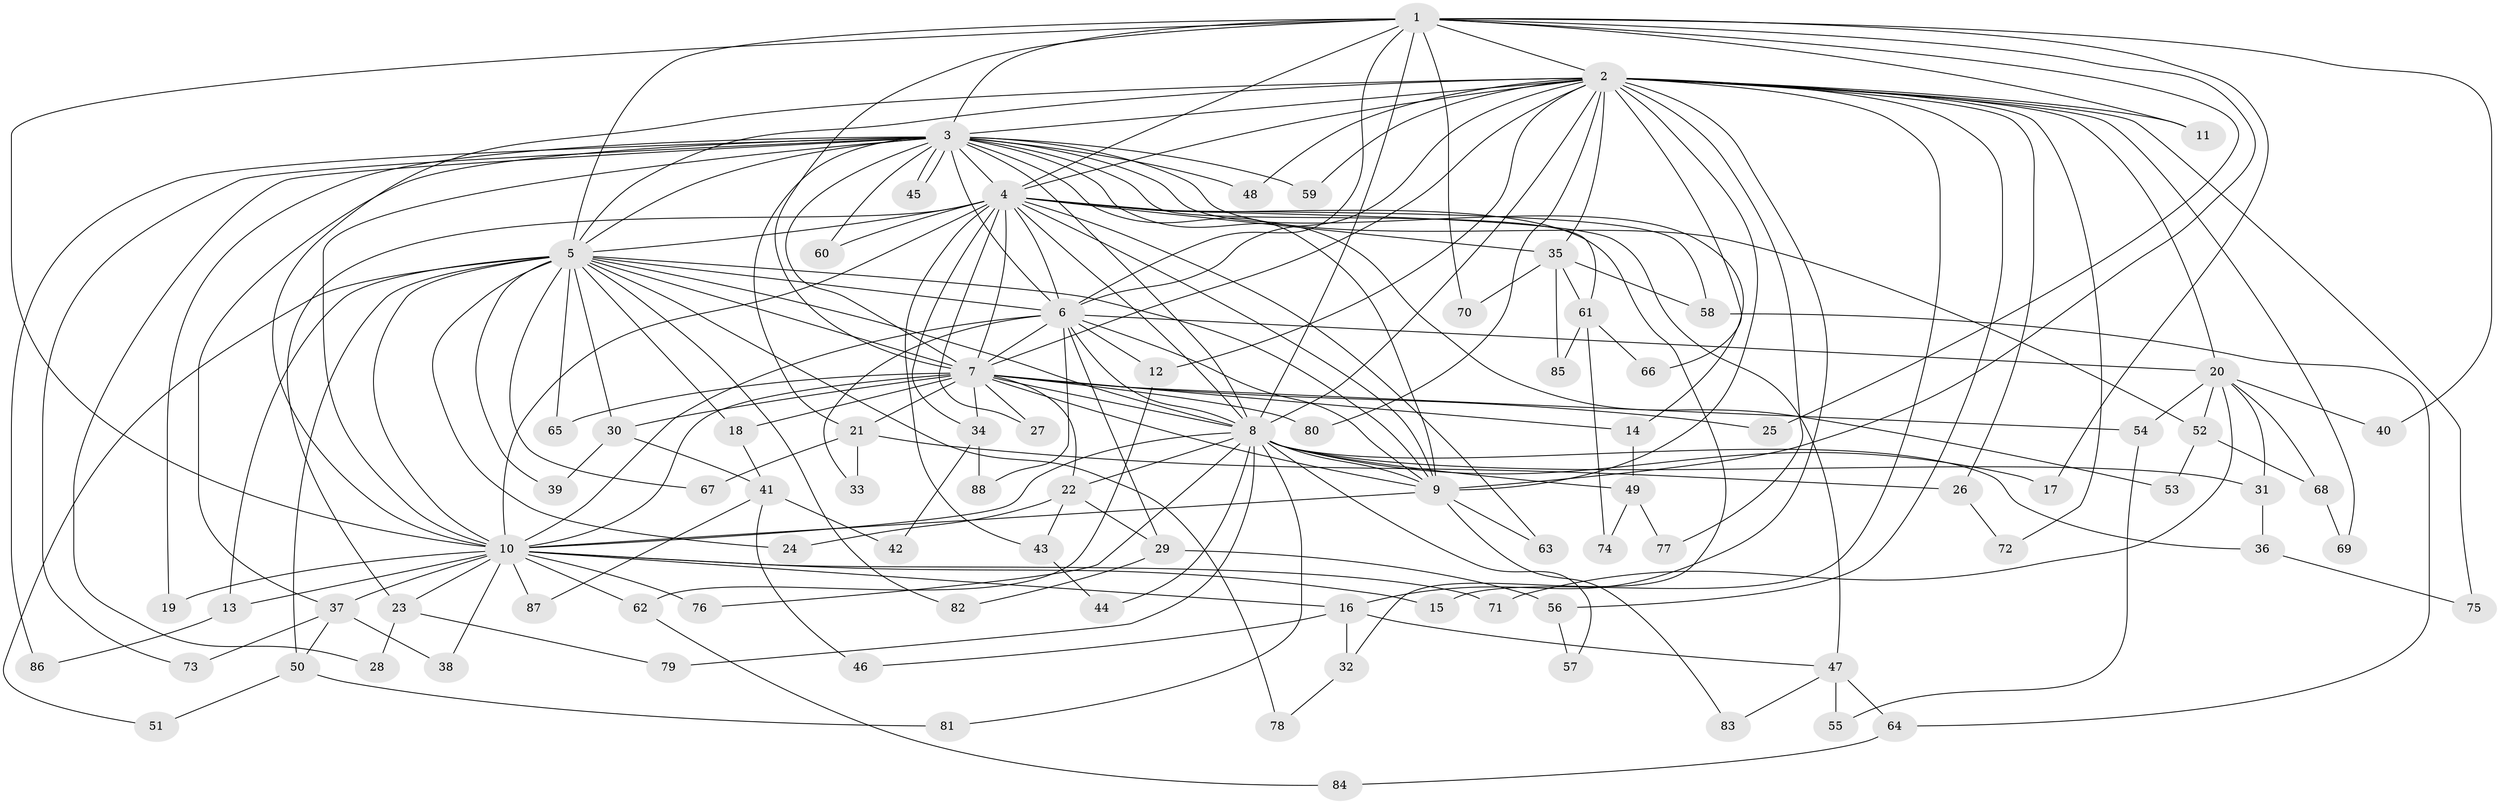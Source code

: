 // Generated by graph-tools (version 1.1) at 2025/13/03/09/25 04:13:56]
// undirected, 88 vertices, 201 edges
graph export_dot {
graph [start="1"]
  node [color=gray90,style=filled];
  1;
  2;
  3;
  4;
  5;
  6;
  7;
  8;
  9;
  10;
  11;
  12;
  13;
  14;
  15;
  16;
  17;
  18;
  19;
  20;
  21;
  22;
  23;
  24;
  25;
  26;
  27;
  28;
  29;
  30;
  31;
  32;
  33;
  34;
  35;
  36;
  37;
  38;
  39;
  40;
  41;
  42;
  43;
  44;
  45;
  46;
  47;
  48;
  49;
  50;
  51;
  52;
  53;
  54;
  55;
  56;
  57;
  58;
  59;
  60;
  61;
  62;
  63;
  64;
  65;
  66;
  67;
  68;
  69;
  70;
  71;
  72;
  73;
  74;
  75;
  76;
  77;
  78;
  79;
  80;
  81;
  82;
  83;
  84;
  85;
  86;
  87;
  88;
  1 -- 2;
  1 -- 3;
  1 -- 4;
  1 -- 5;
  1 -- 6;
  1 -- 7;
  1 -- 8;
  1 -- 9;
  1 -- 10;
  1 -- 11;
  1 -- 17;
  1 -- 25;
  1 -- 40;
  1 -- 70;
  2 -- 3;
  2 -- 4;
  2 -- 5;
  2 -- 6;
  2 -- 7;
  2 -- 8;
  2 -- 9;
  2 -- 10;
  2 -- 11;
  2 -- 12;
  2 -- 15;
  2 -- 16;
  2 -- 20;
  2 -- 26;
  2 -- 35;
  2 -- 48;
  2 -- 56;
  2 -- 59;
  2 -- 66;
  2 -- 69;
  2 -- 72;
  2 -- 75;
  2 -- 77;
  2 -- 80;
  3 -- 4;
  3 -- 5;
  3 -- 6;
  3 -- 7;
  3 -- 8;
  3 -- 9;
  3 -- 10;
  3 -- 14;
  3 -- 19;
  3 -- 21;
  3 -- 28;
  3 -- 37;
  3 -- 45;
  3 -- 45;
  3 -- 48;
  3 -- 52;
  3 -- 53;
  3 -- 59;
  3 -- 60;
  3 -- 61;
  3 -- 73;
  3 -- 86;
  4 -- 5;
  4 -- 6;
  4 -- 7;
  4 -- 8;
  4 -- 9;
  4 -- 10;
  4 -- 23;
  4 -- 27;
  4 -- 32;
  4 -- 34;
  4 -- 35;
  4 -- 43;
  4 -- 47;
  4 -- 58;
  4 -- 60;
  4 -- 63;
  5 -- 6;
  5 -- 7;
  5 -- 8;
  5 -- 9;
  5 -- 10;
  5 -- 13;
  5 -- 18;
  5 -- 24;
  5 -- 30;
  5 -- 39;
  5 -- 50;
  5 -- 51;
  5 -- 65;
  5 -- 67;
  5 -- 78;
  5 -- 82;
  6 -- 7;
  6 -- 8;
  6 -- 9;
  6 -- 10;
  6 -- 12;
  6 -- 20;
  6 -- 29;
  6 -- 33;
  6 -- 88;
  7 -- 8;
  7 -- 9;
  7 -- 10;
  7 -- 14;
  7 -- 18;
  7 -- 21;
  7 -- 22;
  7 -- 25;
  7 -- 27;
  7 -- 30;
  7 -- 34;
  7 -- 54;
  7 -- 65;
  7 -- 80;
  8 -- 9;
  8 -- 10;
  8 -- 17;
  8 -- 22;
  8 -- 31;
  8 -- 36;
  8 -- 44;
  8 -- 49;
  8 -- 57;
  8 -- 76;
  8 -- 79;
  8 -- 81;
  9 -- 10;
  9 -- 63;
  9 -- 83;
  10 -- 13;
  10 -- 15;
  10 -- 16;
  10 -- 19;
  10 -- 23;
  10 -- 37;
  10 -- 38;
  10 -- 62;
  10 -- 71;
  10 -- 76;
  10 -- 87;
  12 -- 62;
  13 -- 86;
  14 -- 49;
  16 -- 32;
  16 -- 46;
  16 -- 47;
  18 -- 41;
  20 -- 31;
  20 -- 40;
  20 -- 52;
  20 -- 54;
  20 -- 68;
  20 -- 71;
  21 -- 26;
  21 -- 33;
  21 -- 67;
  22 -- 24;
  22 -- 29;
  22 -- 43;
  23 -- 28;
  23 -- 79;
  26 -- 72;
  29 -- 56;
  29 -- 82;
  30 -- 39;
  30 -- 41;
  31 -- 36;
  32 -- 78;
  34 -- 42;
  34 -- 88;
  35 -- 58;
  35 -- 61;
  35 -- 70;
  35 -- 85;
  36 -- 75;
  37 -- 38;
  37 -- 50;
  37 -- 73;
  41 -- 42;
  41 -- 46;
  41 -- 87;
  43 -- 44;
  47 -- 55;
  47 -- 64;
  47 -- 83;
  49 -- 74;
  49 -- 77;
  50 -- 51;
  50 -- 81;
  52 -- 53;
  52 -- 68;
  54 -- 55;
  56 -- 57;
  58 -- 64;
  61 -- 66;
  61 -- 74;
  61 -- 85;
  62 -- 84;
  64 -- 84;
  68 -- 69;
}
